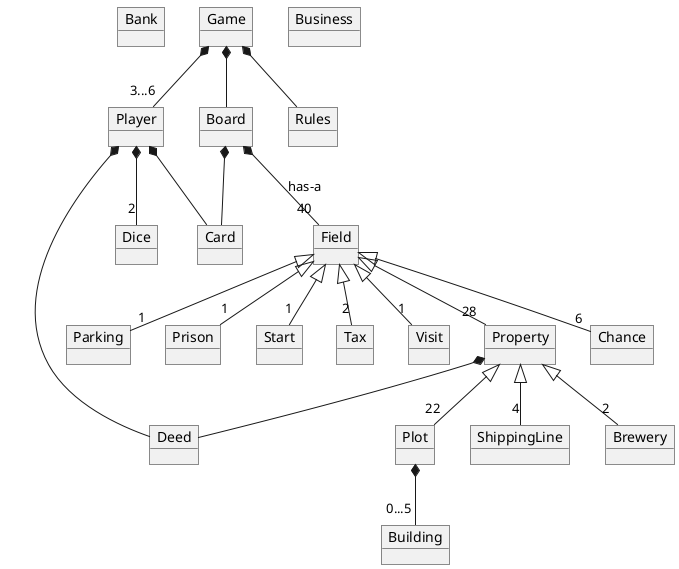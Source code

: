 @startuml

object Bank
object Board
object Brewery
object Building
object Business
object Card
object Chance
object Deed
object Dice
object Field
object Game
object Parking
object Player
object Plot
object Prison
object Property
object Rules
object Start
object ShippingLine
object Tax
object Visit

Game *-- Board
Game *-- "3...6" Player
Game *-- Rules


Player *-- "2" Dice
Player *-- Card
Player *-- Deed

Board *-- "40" Field : has-a
Board *-- Card

Field <|-- "1" Visit
Field <|-- "2" Tax
Field <|-- "1" Parking
Field <|-- "1" Start
Field <|-- "6" Chance
Field <|-- "28" Property
Field <|-- "1" Prison

Property <|-- "22" Plot
Property <|-- "4" ShippingLine
Property <|-- "2" Brewery
Property *-- Deed

Plot *-- "0...5" Building

@enduml

NewYork --> CapitalCity::USA
@enduml
